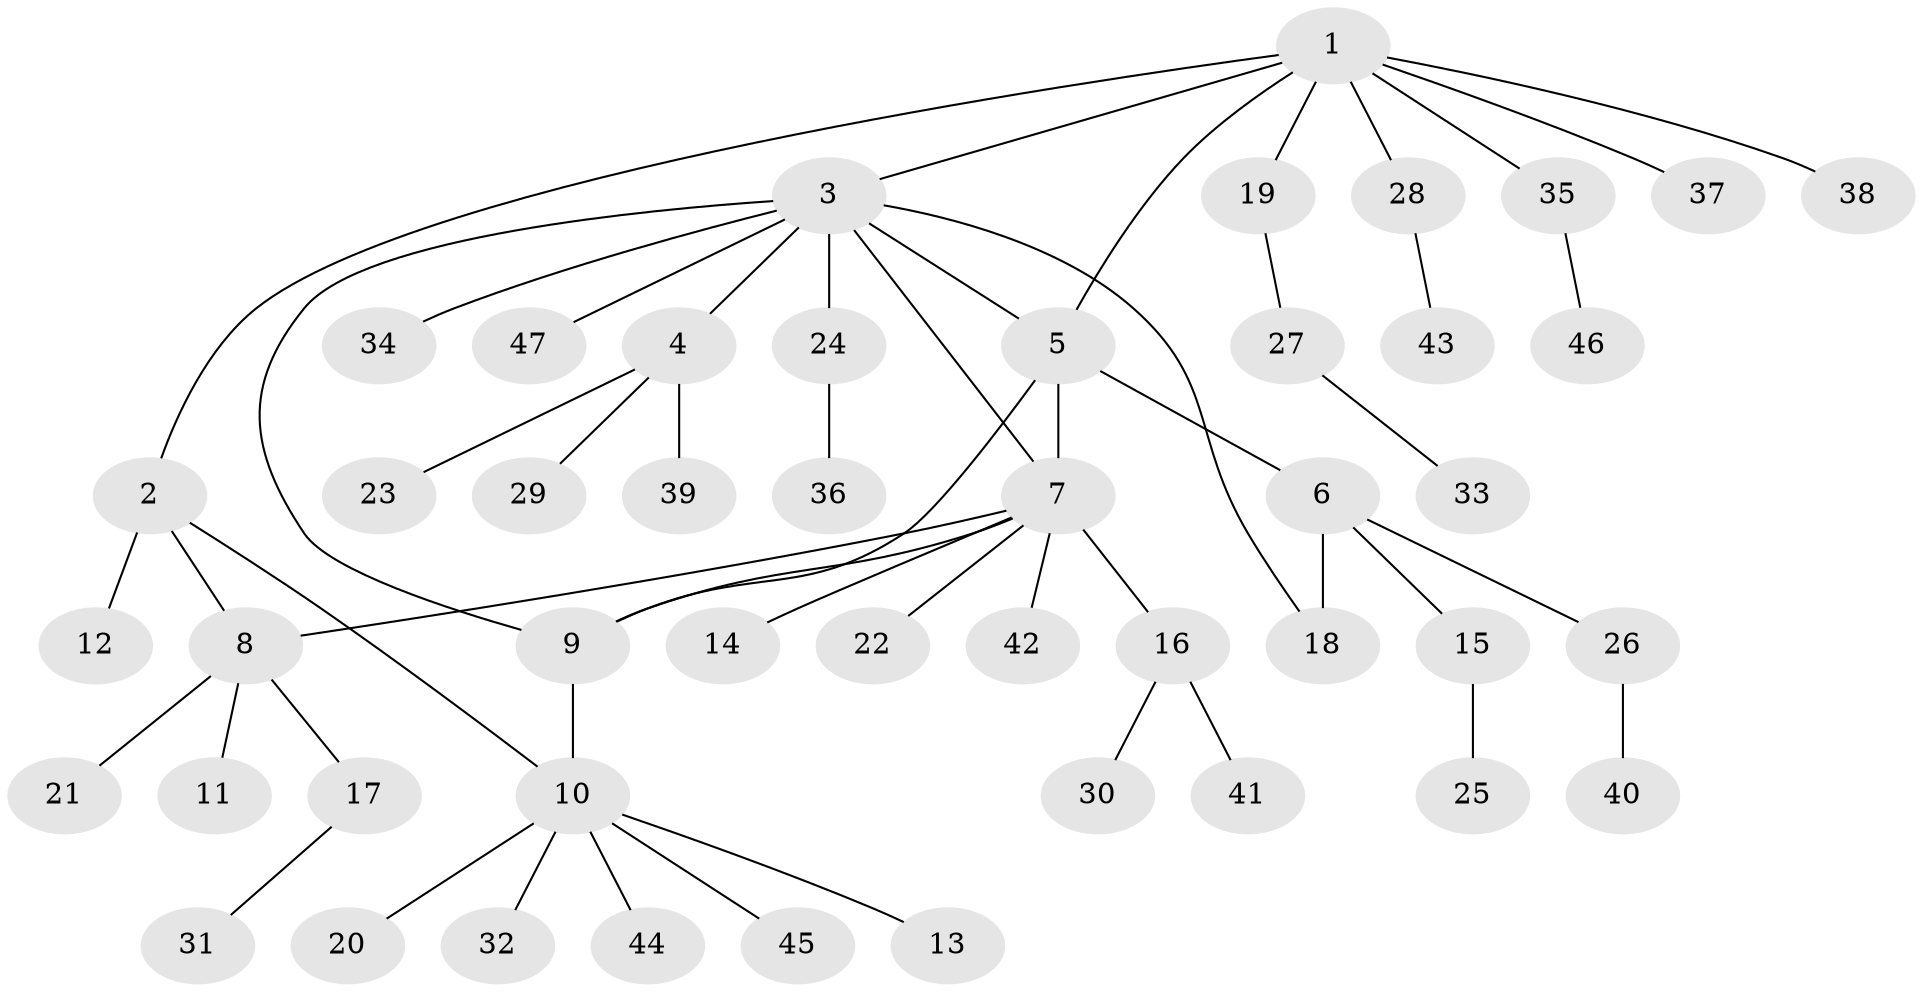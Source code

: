 // Generated by graph-tools (version 1.1) at 2025/37/03/09/25 02:37:42]
// undirected, 47 vertices, 53 edges
graph export_dot {
graph [start="1"]
  node [color=gray90,style=filled];
  1;
  2;
  3;
  4;
  5;
  6;
  7;
  8;
  9;
  10;
  11;
  12;
  13;
  14;
  15;
  16;
  17;
  18;
  19;
  20;
  21;
  22;
  23;
  24;
  25;
  26;
  27;
  28;
  29;
  30;
  31;
  32;
  33;
  34;
  35;
  36;
  37;
  38;
  39;
  40;
  41;
  42;
  43;
  44;
  45;
  46;
  47;
  1 -- 2;
  1 -- 3;
  1 -- 5;
  1 -- 19;
  1 -- 28;
  1 -- 35;
  1 -- 37;
  1 -- 38;
  2 -- 8;
  2 -- 10;
  2 -- 12;
  3 -- 4;
  3 -- 5;
  3 -- 7;
  3 -- 9;
  3 -- 18;
  3 -- 24;
  3 -- 34;
  3 -- 47;
  4 -- 23;
  4 -- 29;
  4 -- 39;
  5 -- 6;
  5 -- 7;
  5 -- 9;
  6 -- 15;
  6 -- 18;
  6 -- 26;
  7 -- 8;
  7 -- 9;
  7 -- 14;
  7 -- 16;
  7 -- 22;
  7 -- 42;
  8 -- 11;
  8 -- 17;
  8 -- 21;
  9 -- 10;
  10 -- 13;
  10 -- 20;
  10 -- 32;
  10 -- 44;
  10 -- 45;
  15 -- 25;
  16 -- 30;
  16 -- 41;
  17 -- 31;
  19 -- 27;
  24 -- 36;
  26 -- 40;
  27 -- 33;
  28 -- 43;
  35 -- 46;
}
